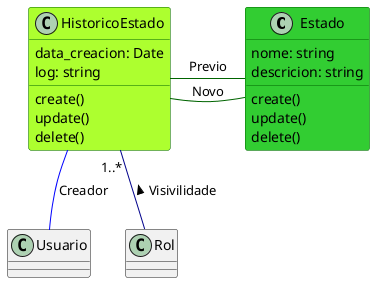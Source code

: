 @startuml HistoricoEstado

!startsub PARCIAL
    class Estado #LimeGreen ##DarkGreen {
        ' Propiedades
        {field} nome: string
        {field} descricion: string

        ' Métodos
        {method} create()
        {method} update()
        {method} delete()
    }

    class HistoricoEstado #GreenYellow ##DarkGreen {
        ' Propiedades
        {field} data_creacion: Date
        {field} log: string

        ' Métodos
        {method} create()
        {method} update()
        {method} delete()
    }

    HistoricoEstado -- Usuario #Blue : Creador
    HistoricoEstado "1..*" -- Rol #DarkBlue : Visivilidade <
    HistoricoEstado - Estado #DarkGreen : Previo
    HistoricoEstado - Estado #DarkGreen : Novo
!endsub

@enduml